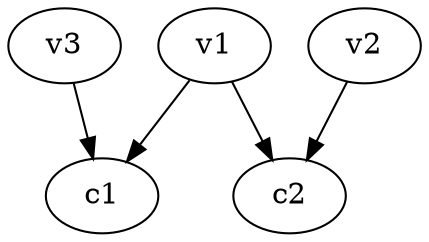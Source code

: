 strict digraph  {
c1;
c2;
v1;
v2;
v3;
v1 -> c2  [weight=1];
v1 -> c1  [weight=1];
v2 -> c2  [weight=1];
v3 -> c1  [weight=1];
}

